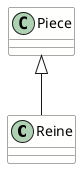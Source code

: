 @startuml
skinparam classBorderColor #4F4F4F
skinparam classBackgroundColor #FFFFFD

class Reine extends Piece{

}

@enduml